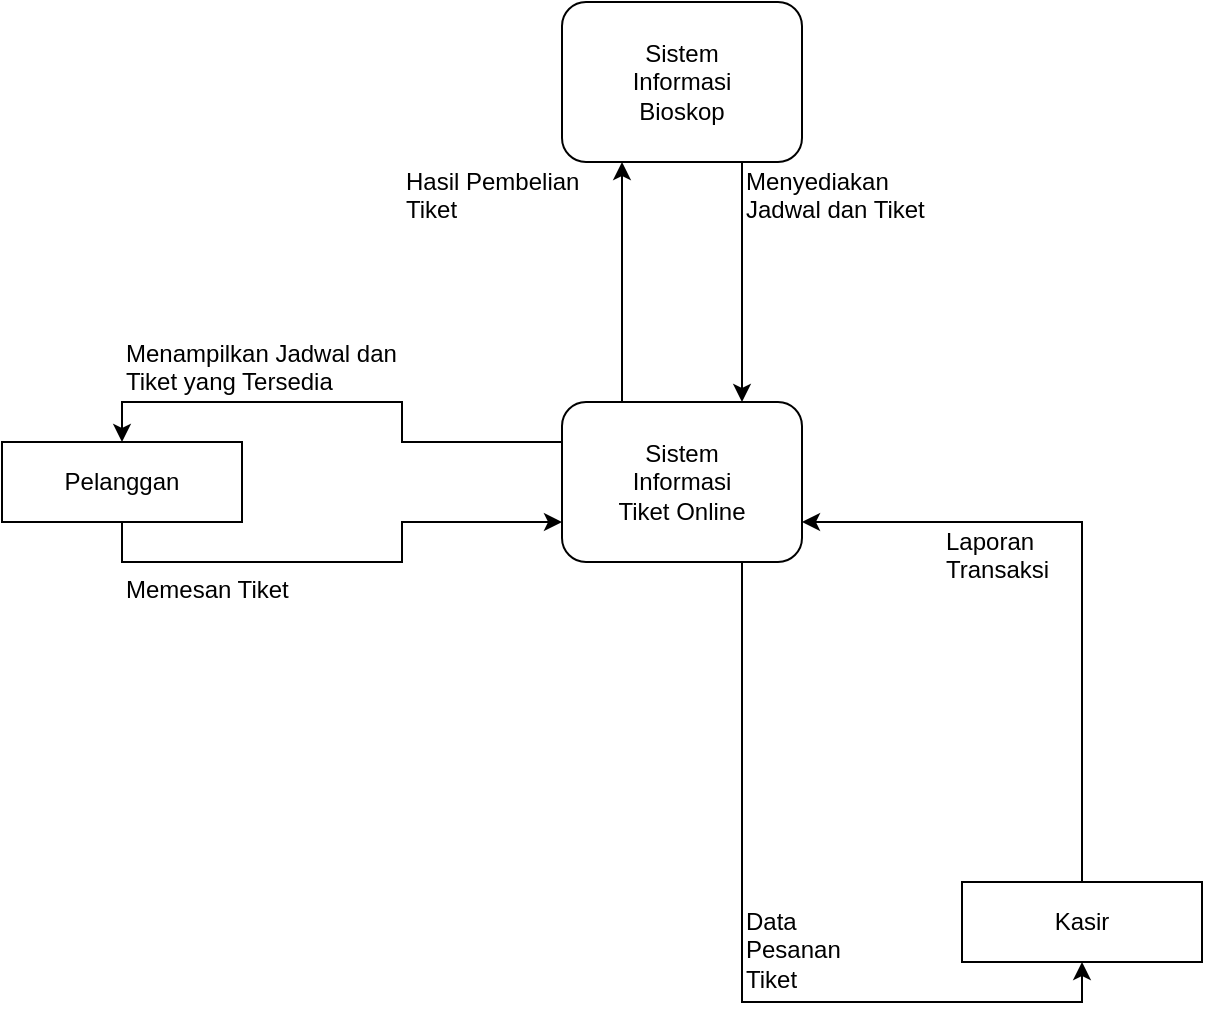 <mxfile version="10.7.5" type="github"><diagram id="DrpRjhZpOIr3CXszG8JK" name="Page-1"><mxGraphModel dx="840" dy="594" grid="1" gridSize="10" guides="1" tooltips="1" connect="1" arrows="1" fold="1" page="1" pageScale="1" pageWidth="827" pageHeight="1169" math="0" shadow="0"><root><mxCell id="0"/><mxCell id="1" parent="0"/><mxCell id="nLSneiNe8BPFLp7OXlzp-10" style="edgeStyle=orthogonalEdgeStyle;rounded=0;orthogonalLoop=1;jettySize=auto;html=1;exitX=0.75;exitY=1;exitDx=0;exitDy=0;entryX=0.75;entryY=0;entryDx=0;entryDy=0;" parent="1" source="nLSneiNe8BPFLp7OXlzp-1" target="nLSneiNe8BPFLp7OXlzp-7" edge="1"><mxGeometry relative="1" as="geometry"/></mxCell><mxCell id="nLSneiNe8BPFLp7OXlzp-1" value="&lt;div&gt;Sistem&lt;/div&gt;&lt;div&gt;Informasi&lt;/div&gt;&lt;div&gt;Bioskop&lt;br&gt;&lt;/div&gt;" style="shape=ext;rounded=1;html=1;whiteSpace=wrap;" parent="1" vertex="1"><mxGeometry x="360" y="200" width="120" height="80" as="geometry"/></mxCell><mxCell id="nLSneiNe8BPFLp7OXlzp-6" value="&lt;div&gt;Menyediakan&lt;/div&gt;&lt;div&gt;Jadwal dan Tiket&lt;br&gt;&lt;/div&gt;" style="text;html=1;resizable=0;points=[];autosize=1;align=left;verticalAlign=top;spacingTop=-4;" parent="1" vertex="1"><mxGeometry x="450" y="280" width="120" height="30" as="geometry"/></mxCell><mxCell id="nLSneiNe8BPFLp7OXlzp-11" style="edgeStyle=orthogonalEdgeStyle;rounded=0;orthogonalLoop=1;jettySize=auto;html=1;exitX=0.25;exitY=0;exitDx=0;exitDy=0;entryX=0.25;entryY=1;entryDx=0;entryDy=0;" parent="1" source="nLSneiNe8BPFLp7OXlzp-7" target="nLSneiNe8BPFLp7OXlzp-1" edge="1"><mxGeometry relative="1" as="geometry"/></mxCell><mxCell id="nLSneiNe8BPFLp7OXlzp-31" style="edgeStyle=orthogonalEdgeStyle;rounded=0;orthogonalLoop=1;jettySize=auto;html=1;exitX=0.75;exitY=1;exitDx=0;exitDy=0;entryX=0.5;entryY=1;entryDx=0;entryDy=0;" parent="1" source="nLSneiNe8BPFLp7OXlzp-7" target="nLSneiNe8BPFLp7OXlzp-27" edge="1"><mxGeometry relative="1" as="geometry"/></mxCell><mxCell id="nLSneiNe8BPFLp7OXlzp-7" value="&lt;div&gt;Sistem&lt;/div&gt;&lt;div&gt;Informasi&lt;/div&gt;&lt;div&gt;Tiket Online&lt;/div&gt;" style="shape=ext;rounded=1;html=1;whiteSpace=wrap;" parent="1" vertex="1"><mxGeometry x="360" y="400" width="120" height="80" as="geometry"/></mxCell><mxCell id="nLSneiNe8BPFLp7OXlzp-12" value="Hasil Pembelian&lt;br&gt;&lt;div&gt;Tiket&lt;/div&gt;" style="text;html=1;resizable=0;points=[];autosize=1;align=left;verticalAlign=top;spacingTop=-4;" parent="1" vertex="1"><mxGeometry x="280" y="280" width="110" height="30" as="geometry"/></mxCell><mxCell id="nLSneiNe8BPFLp7OXlzp-22" style="edgeStyle=orthogonalEdgeStyle;rounded=0;orthogonalLoop=1;jettySize=auto;html=1;exitX=0.5;exitY=1;exitDx=0;exitDy=0;entryX=0;entryY=0.75;entryDx=0;entryDy=0;" parent="1" source="nLSneiNe8BPFLp7OXlzp-14" target="nLSneiNe8BPFLp7OXlzp-7" edge="1"><mxGeometry relative="1" as="geometry"><mxPoint x="280" y="450" as="targetPoint"/></mxGeometry></mxCell><mxCell id="nLSneiNe8BPFLp7OXlzp-14" value="&lt;div&gt;Pelanggan&lt;/div&gt;" style="rounded=0;whiteSpace=wrap;html=1;" parent="1" vertex="1"><mxGeometry x="80" y="420" width="120" height="40" as="geometry"/></mxCell><mxCell id="nLSneiNe8BPFLp7OXlzp-17" value="&lt;div&gt;Menampilkan Jadwal dan&lt;/div&gt;&lt;div&gt;Tiket yang Tersedia&lt;/div&gt;" style="text;html=1;resizable=0;points=[];autosize=1;align=left;verticalAlign=top;spacingTop=-4;" parent="1" vertex="1"><mxGeometry x="140" y="366" width="170" height="30" as="geometry"/></mxCell><mxCell id="nLSneiNe8BPFLp7OXlzp-18" value="&lt;div&gt;Memesan Tiket&lt;/div&gt;" style="text;html=1;resizable=0;points=[];autosize=1;align=left;verticalAlign=top;spacingTop=-4;" parent="1" vertex="1"><mxGeometry x="140" y="484" width="110" height="20" as="geometry"/></mxCell><mxCell id="nLSneiNe8BPFLp7OXlzp-21" style="edgeStyle=orthogonalEdgeStyle;rounded=0;orthogonalLoop=1;jettySize=auto;html=1;exitX=0;exitY=0.25;exitDx=0;exitDy=0;entryX=0.5;entryY=0;entryDx=0;entryDy=0;" parent="1" source="nLSneiNe8BPFLp7OXlzp-7" target="nLSneiNe8BPFLp7OXlzp-14" edge="1"><mxGeometry relative="1" as="geometry"><mxPoint x="280" y="430" as="sourcePoint"/></mxGeometry></mxCell><mxCell id="nLSneiNe8BPFLp7OXlzp-29" style="edgeStyle=orthogonalEdgeStyle;rounded=0;orthogonalLoop=1;jettySize=auto;html=1;exitX=0.5;exitY=0;exitDx=0;exitDy=0;entryX=1;entryY=0.75;entryDx=0;entryDy=0;" parent="1" source="nLSneiNe8BPFLp7OXlzp-27" target="nLSneiNe8BPFLp7OXlzp-7" edge="1"><mxGeometry relative="1" as="geometry"/></mxCell><mxCell id="nLSneiNe8BPFLp7OXlzp-27" value="&lt;div&gt;Kasir&lt;/div&gt;" style="rounded=0;whiteSpace=wrap;html=1;" parent="1" vertex="1"><mxGeometry x="560" y="640" width="120" height="40" as="geometry"/></mxCell><mxCell id="nLSneiNe8BPFLp7OXlzp-30" value="&lt;div&gt;Data&lt;/div&gt;&lt;div&gt;Pesanan&lt;br&gt;Tiket&lt;br&gt;&lt;/div&gt;" style="text;html=1;resizable=0;points=[];autosize=1;align=left;verticalAlign=top;spacingTop=-4;" parent="1" vertex="1"><mxGeometry x="450" y="650" width="70" height="40" as="geometry"/></mxCell><mxCell id="nLSneiNe8BPFLp7OXlzp-32" value="Laporan&lt;br&gt;Transaksi" style="text;html=1;resizable=0;points=[];autosize=1;align=left;verticalAlign=top;spacingTop=-4;" parent="1" vertex="1"><mxGeometry x="550" y="460" width="70" height="30" as="geometry"/></mxCell></root></mxGraphModel></diagram></mxfile>